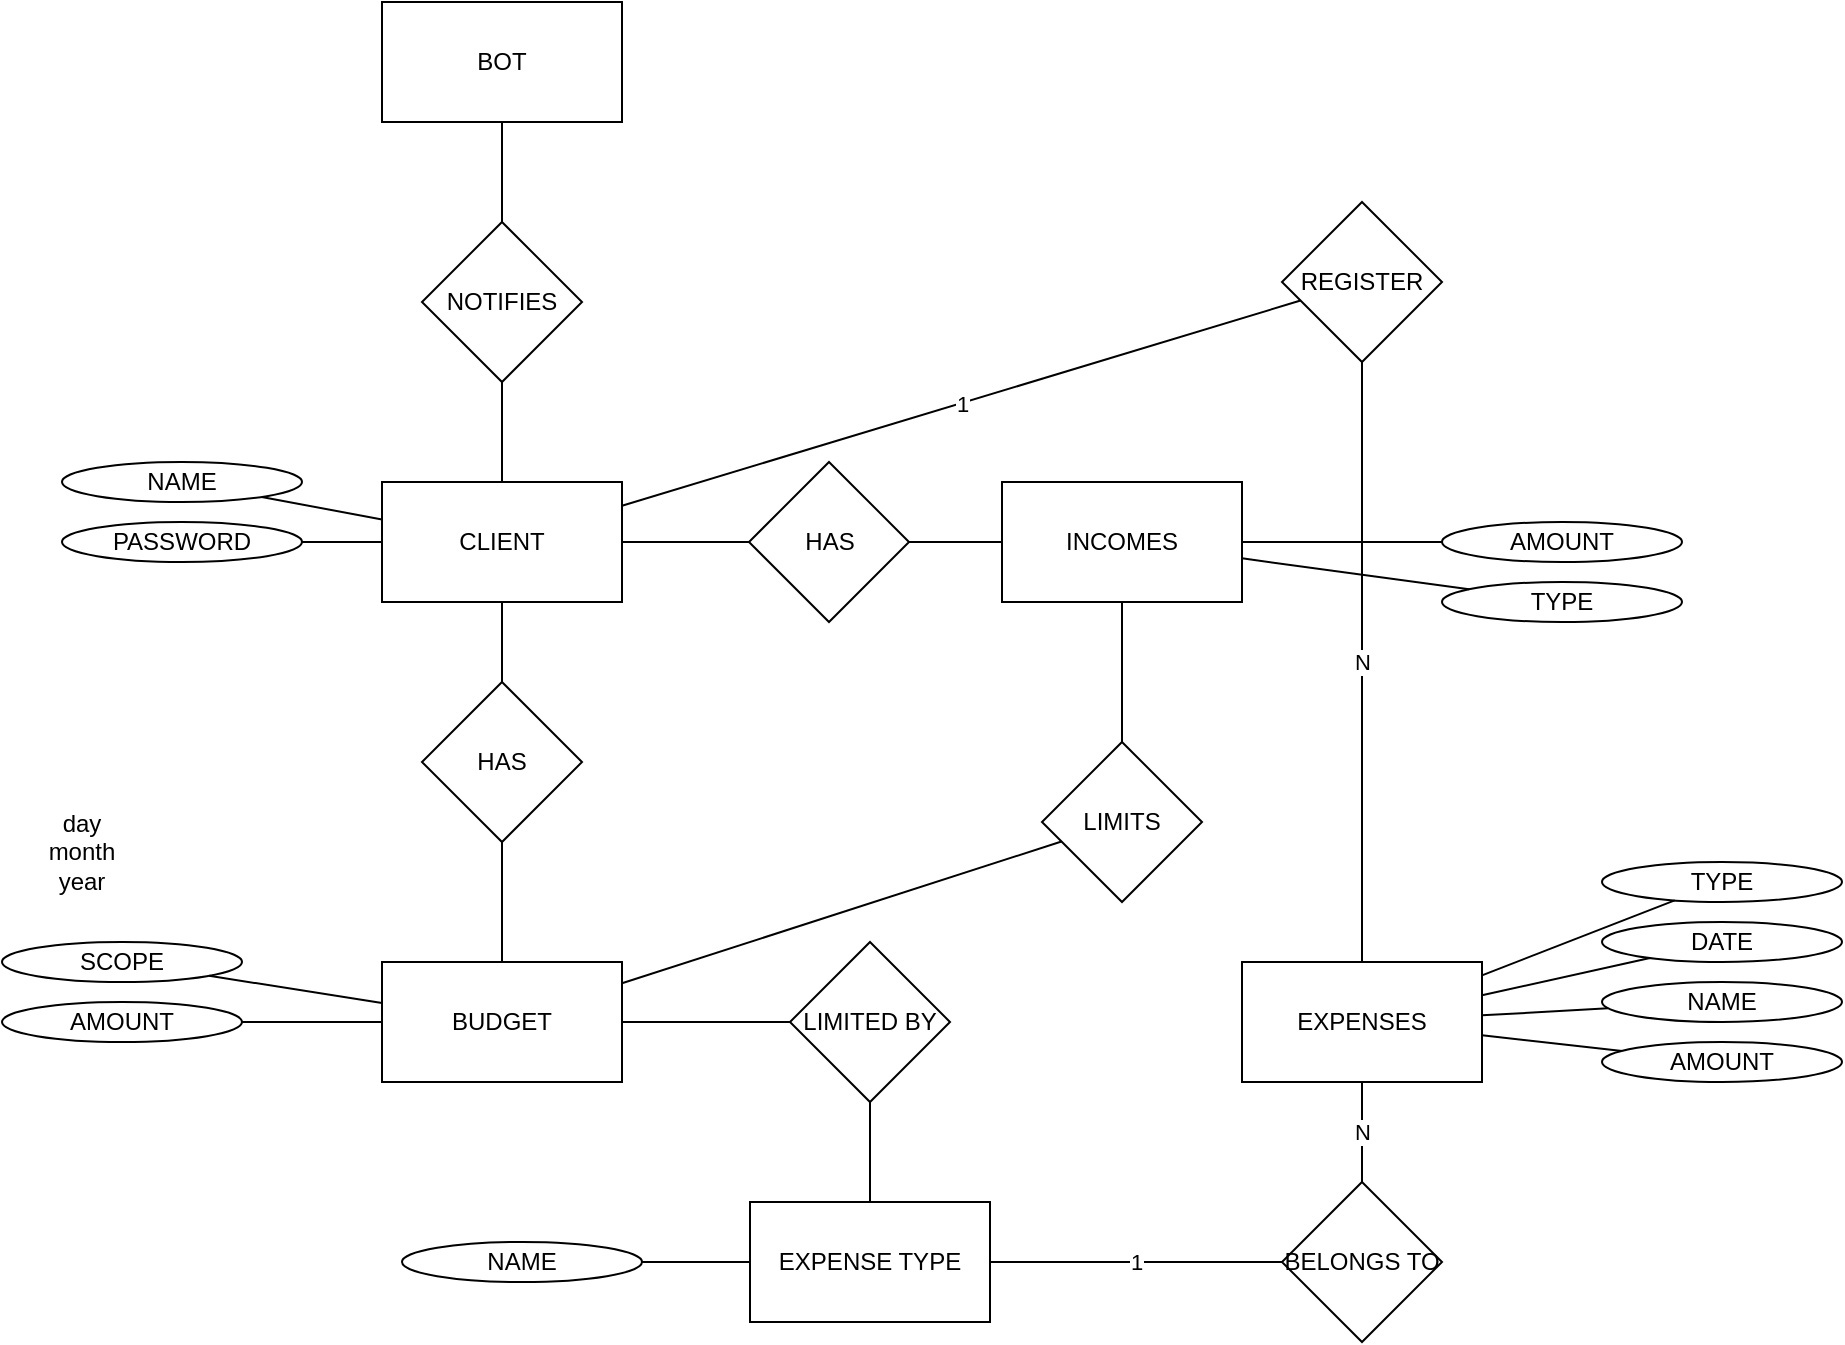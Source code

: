 <mxfile version="22.1.17" type="github">
  <diagram name="Página-1" id="eXcoNcMkqok5e24n9EPG">
    <mxGraphModel dx="1173" dy="1793" grid="1" gridSize="10" guides="1" tooltips="1" connect="1" arrows="1" fold="1" page="1" pageScale="1" pageWidth="827" pageHeight="1169" math="0" shadow="0">
      <root>
        <mxCell id="0" />
        <mxCell id="1" parent="0" />
        <mxCell id="eqWp80rEePnMEvCd93ic-1" value="REGISTER" style="rhombus;whiteSpace=wrap;html=1;" parent="1" vertex="1">
          <mxGeometry x="680" y="-100" width="80" height="80" as="geometry" />
        </mxCell>
        <mxCell id="6Vqh7se-FTjOd30DBpmb-3" style="edgeStyle=orthogonalEdgeStyle;rounded=0;orthogonalLoop=1;jettySize=auto;html=1;endArrow=none;endFill=0;" parent="1" source="eqWp80rEePnMEvCd93ic-2" target="6Vqh7se-FTjOd30DBpmb-2" edge="1">
          <mxGeometry relative="1" as="geometry" />
        </mxCell>
        <mxCell id="eqWp80rEePnMEvCd93ic-2" value="CLIENT" style="rounded=0;whiteSpace=wrap;html=1;" parent="1" vertex="1">
          <mxGeometry x="230" y="40" width="120" height="60" as="geometry" />
        </mxCell>
        <mxCell id="eqWp80rEePnMEvCd93ic-4" value="EXPENSES" style="rounded=0;whiteSpace=wrap;html=1;" parent="1" vertex="1">
          <mxGeometry x="660" y="280" width="120" height="60" as="geometry" />
        </mxCell>
        <mxCell id="6Vqh7se-FTjOd30DBpmb-1" value="BUDGET" style="rounded=0;whiteSpace=wrap;html=1;" parent="1" vertex="1">
          <mxGeometry x="230" y="280" width="120" height="60" as="geometry" />
        </mxCell>
        <mxCell id="6Vqh7se-FTjOd30DBpmb-2" value="HAS" style="rhombus;whiteSpace=wrap;html=1;" parent="1" vertex="1">
          <mxGeometry x="250" y="140" width="80" height="80" as="geometry" />
        </mxCell>
        <mxCell id="6Vqh7se-FTjOd30DBpmb-5" style="edgeStyle=orthogonalEdgeStyle;rounded=0;orthogonalLoop=1;jettySize=auto;html=1;endArrow=none;endFill=0;" parent="1" source="6Vqh7se-FTjOd30DBpmb-1" target="6Vqh7se-FTjOd30DBpmb-2" edge="1">
          <mxGeometry relative="1" as="geometry">
            <mxPoint x="300" y="100" as="sourcePoint" />
            <mxPoint x="340" y="140" as="targetPoint" />
          </mxGeometry>
        </mxCell>
        <mxCell id="6Vqh7se-FTjOd30DBpmb-6" value="1" style="rounded=0;orthogonalLoop=1;jettySize=auto;html=1;endArrow=none;endFill=0;" parent="1" source="eqWp80rEePnMEvCd93ic-1" target="eqWp80rEePnMEvCd93ic-2" edge="1">
          <mxGeometry relative="1" as="geometry">
            <mxPoint x="290" y="250" as="sourcePoint" />
            <mxPoint x="340" y="220" as="targetPoint" />
          </mxGeometry>
        </mxCell>
        <mxCell id="6Vqh7se-FTjOd30DBpmb-7" value="N" style="edgeStyle=orthogonalEdgeStyle;rounded=0;orthogonalLoop=1;jettySize=auto;html=1;endArrow=none;endFill=0;" parent="1" source="eqWp80rEePnMEvCd93ic-1" target="eqWp80rEePnMEvCd93ic-4" edge="1">
          <mxGeometry relative="1" as="geometry">
            <mxPoint x="470" y="130" as="sourcePoint" />
            <mxPoint x="360" y="70" as="targetPoint" />
          </mxGeometry>
        </mxCell>
        <mxCell id="6Vqh7se-FTjOd30DBpmb-8" value="LIMITED BY" style="rhombus;whiteSpace=wrap;html=1;" parent="1" vertex="1">
          <mxGeometry x="434" y="270" width="80" height="80" as="geometry" />
        </mxCell>
        <mxCell id="6Vqh7se-FTjOd30DBpmb-9" style="edgeStyle=orthogonalEdgeStyle;rounded=0;orthogonalLoop=1;jettySize=auto;html=1;endArrow=none;endFill=0;" parent="1" source="6Vqh7se-FTjOd30DBpmb-8" target="6Vqh7se-FTjOd30DBpmb-34" edge="1">
          <mxGeometry relative="1" as="geometry">
            <mxPoint x="550" y="130" as="sourcePoint" />
            <mxPoint x="680" y="280" as="targetPoint" />
          </mxGeometry>
        </mxCell>
        <mxCell id="6Vqh7se-FTjOd30DBpmb-10" style="edgeStyle=orthogonalEdgeStyle;rounded=0;orthogonalLoop=1;jettySize=auto;html=1;endArrow=none;endFill=0;" parent="1" source="6Vqh7se-FTjOd30DBpmb-1" target="6Vqh7se-FTjOd30DBpmb-8" edge="1">
          <mxGeometry relative="1" as="geometry">
            <mxPoint x="520" y="320" as="sourcePoint" />
            <mxPoint x="620" y="310" as="targetPoint" />
          </mxGeometry>
        </mxCell>
        <mxCell id="6Vqh7se-FTjOd30DBpmb-15" value="BOT" style="rounded=0;whiteSpace=wrap;html=1;" parent="1" vertex="1">
          <mxGeometry x="230" y="-200" width="120" height="60" as="geometry" />
        </mxCell>
        <mxCell id="6Vqh7se-FTjOd30DBpmb-16" value="NOTIFIES" style="rhombus;whiteSpace=wrap;html=1;" parent="1" vertex="1">
          <mxGeometry x="250" y="-90" width="80" height="80" as="geometry" />
        </mxCell>
        <mxCell id="6Vqh7se-FTjOd30DBpmb-17" style="edgeStyle=orthogonalEdgeStyle;rounded=0;orthogonalLoop=1;jettySize=auto;html=1;endArrow=none;endFill=0;" parent="1" source="6Vqh7se-FTjOd30DBpmb-16" target="eqWp80rEePnMEvCd93ic-2" edge="1">
          <mxGeometry relative="1" as="geometry">
            <mxPoint x="520" y="130" as="sourcePoint" />
            <mxPoint x="360" y="70" as="targetPoint" />
          </mxGeometry>
        </mxCell>
        <mxCell id="6Vqh7se-FTjOd30DBpmb-18" style="edgeStyle=orthogonalEdgeStyle;rounded=0;orthogonalLoop=1;jettySize=auto;html=1;endArrow=none;endFill=0;" parent="1" source="6Vqh7se-FTjOd30DBpmb-16" target="6Vqh7se-FTjOd30DBpmb-15" edge="1">
          <mxGeometry relative="1" as="geometry">
            <mxPoint x="570" y="10" as="sourcePoint" />
            <mxPoint x="480" y="80" as="targetPoint" />
          </mxGeometry>
        </mxCell>
        <mxCell id="6Vqh7se-FTjOd30DBpmb-19" value="SCOPE" style="ellipse;whiteSpace=wrap;html=1;" parent="1" vertex="1">
          <mxGeometry x="40" y="270" width="120" height="20" as="geometry" />
        </mxCell>
        <mxCell id="6Vqh7se-FTjOd30DBpmb-20" style="rounded=0;orthogonalLoop=1;jettySize=auto;html=1;endArrow=none;endFill=0;" parent="1" source="6Vqh7se-FTjOd30DBpmb-1" target="6Vqh7se-FTjOd30DBpmb-19" edge="1">
          <mxGeometry relative="1" as="geometry">
            <mxPoint x="300" y="290" as="sourcePoint" />
            <mxPoint x="300" y="230" as="targetPoint" />
          </mxGeometry>
        </mxCell>
        <mxCell id="6Vqh7se-FTjOd30DBpmb-21" value="AMOUNT" style="ellipse;whiteSpace=wrap;html=1;" parent="1" vertex="1">
          <mxGeometry x="40" y="300" width="120" height="20" as="geometry" />
        </mxCell>
        <mxCell id="6Vqh7se-FTjOd30DBpmb-22" style="rounded=0;orthogonalLoop=1;jettySize=auto;html=1;endArrow=none;endFill=0;" parent="1" source="6Vqh7se-FTjOd30DBpmb-1" target="6Vqh7se-FTjOd30DBpmb-21" edge="1">
          <mxGeometry relative="1" as="geometry">
            <mxPoint x="240" y="311" as="sourcePoint" />
            <mxPoint x="154" y="297" as="targetPoint" />
          </mxGeometry>
        </mxCell>
        <mxCell id="6Vqh7se-FTjOd30DBpmb-23" value="DATE" style="ellipse;whiteSpace=wrap;html=1;" parent="1" vertex="1">
          <mxGeometry x="840" y="260" width="120" height="20" as="geometry" />
        </mxCell>
        <mxCell id="6Vqh7se-FTjOd30DBpmb-24" style="rounded=0;orthogonalLoop=1;jettySize=auto;html=1;endArrow=none;endFill=0;" parent="1" source="eqWp80rEePnMEvCd93ic-4" target="6Vqh7se-FTjOd30DBpmb-23" edge="1">
          <mxGeometry relative="1" as="geometry">
            <mxPoint x="1040" y="290" as="sourcePoint" />
            <mxPoint x="964" y="277" as="targetPoint" />
          </mxGeometry>
        </mxCell>
        <mxCell id="6Vqh7se-FTjOd30DBpmb-25" value="NAME" style="ellipse;whiteSpace=wrap;html=1;" parent="1" vertex="1">
          <mxGeometry x="70" y="30" width="120" height="20" as="geometry" />
        </mxCell>
        <mxCell id="6Vqh7se-FTjOd30DBpmb-26" style="rounded=0;orthogonalLoop=1;jettySize=auto;html=1;endArrow=none;endFill=0;" parent="1" source="eqWp80rEePnMEvCd93ic-2" target="6Vqh7se-FTjOd30DBpmb-25" edge="1">
          <mxGeometry relative="1" as="geometry">
            <mxPoint x="604" y="150" as="sourcePoint" />
            <mxPoint x="528" y="137" as="targetPoint" />
          </mxGeometry>
        </mxCell>
        <mxCell id="6Vqh7se-FTjOd30DBpmb-30" value="NAME" style="ellipse;whiteSpace=wrap;html=1;" parent="1" vertex="1">
          <mxGeometry x="840" y="290" width="120" height="20" as="geometry" />
        </mxCell>
        <mxCell id="6Vqh7se-FTjOd30DBpmb-31" style="rounded=0;orthogonalLoop=1;jettySize=auto;html=1;endArrow=none;endFill=0;" parent="1" source="eqWp80rEePnMEvCd93ic-4" target="6Vqh7se-FTjOd30DBpmb-30" edge="1">
          <mxGeometry relative="1" as="geometry">
            <mxPoint x="800" y="323" as="sourcePoint" />
            <mxPoint x="984" y="297" as="targetPoint" />
          </mxGeometry>
        </mxCell>
        <mxCell id="6Vqh7se-FTjOd30DBpmb-32" value="AMOUNT" style="ellipse;whiteSpace=wrap;html=1;" parent="1" vertex="1">
          <mxGeometry x="840" y="320" width="120" height="20" as="geometry" />
        </mxCell>
        <mxCell id="6Vqh7se-FTjOd30DBpmb-33" style="rounded=0;orthogonalLoop=1;jettySize=auto;html=1;endArrow=none;endFill=0;" parent="1" source="eqWp80rEePnMEvCd93ic-4" target="6Vqh7se-FTjOd30DBpmb-32" edge="1">
          <mxGeometry relative="1" as="geometry">
            <mxPoint x="810" y="333" as="sourcePoint" />
            <mxPoint x="994" y="307" as="targetPoint" />
          </mxGeometry>
        </mxCell>
        <mxCell id="6Vqh7se-FTjOd30DBpmb-34" value="EXPENSE TYPE" style="rounded=0;whiteSpace=wrap;html=1;" parent="1" vertex="1">
          <mxGeometry x="414" y="400" width="120" height="60" as="geometry" />
        </mxCell>
        <mxCell id="6Vqh7se-FTjOd30DBpmb-35" value="BELONGS TO" style="rhombus;whiteSpace=wrap;html=1;" parent="1" vertex="1">
          <mxGeometry x="680" y="390" width="80" height="80" as="geometry" />
        </mxCell>
        <mxCell id="6Vqh7se-FTjOd30DBpmb-36" value="N" style="edgeStyle=orthogonalEdgeStyle;rounded=0;orthogonalLoop=1;jettySize=auto;html=1;endArrow=none;endFill=0;" parent="1" source="6Vqh7se-FTjOd30DBpmb-35" target="eqWp80rEePnMEvCd93ic-4" edge="1">
          <mxGeometry relative="1" as="geometry">
            <mxPoint x="570" y="320" as="sourcePoint" />
            <mxPoint x="670" y="320" as="targetPoint" />
          </mxGeometry>
        </mxCell>
        <mxCell id="6Vqh7se-FTjOd30DBpmb-37" value="1" style="edgeStyle=orthogonalEdgeStyle;rounded=0;orthogonalLoop=1;jettySize=auto;html=1;endArrow=none;endFill=0;" parent="1" source="6Vqh7se-FTjOd30DBpmb-35" target="6Vqh7se-FTjOd30DBpmb-34" edge="1">
          <mxGeometry relative="1" as="geometry">
            <mxPoint x="680" y="380" as="sourcePoint" />
            <mxPoint x="680" y="350" as="targetPoint" />
          </mxGeometry>
        </mxCell>
        <mxCell id="6Vqh7se-FTjOd30DBpmb-38" value="NAME" style="ellipse;whiteSpace=wrap;html=1;" parent="1" vertex="1">
          <mxGeometry x="240" y="420" width="120" height="20" as="geometry" />
        </mxCell>
        <mxCell id="6Vqh7se-FTjOd30DBpmb-39" style="rounded=0;orthogonalLoop=1;jettySize=auto;html=1;endArrow=none;endFill=0;" parent="1" source="6Vqh7se-FTjOd30DBpmb-34" target="6Vqh7se-FTjOd30DBpmb-38" edge="1">
          <mxGeometry relative="1" as="geometry">
            <mxPoint x="430" y="430" as="sourcePoint" />
            <mxPoint x="354" y="417" as="targetPoint" />
          </mxGeometry>
        </mxCell>
        <mxCell id="6Vqh7se-FTjOd30DBpmb-41" value="day&lt;br&gt;month&lt;br&gt;year" style="text;html=1;strokeColor=none;fillColor=none;align=center;verticalAlign=middle;whiteSpace=wrap;rounded=0;" parent="1" vertex="1">
          <mxGeometry x="50" y="210" width="60" height="30" as="geometry" />
        </mxCell>
        <mxCell id="6Vqh7se-FTjOd30DBpmb-42" value="INCOMES" style="rounded=0;whiteSpace=wrap;html=1;" parent="1" vertex="1">
          <mxGeometry x="540" y="40" width="120" height="60" as="geometry" />
        </mxCell>
        <mxCell id="6Vqh7se-FTjOd30DBpmb-43" value="HAS" style="rhombus;whiteSpace=wrap;html=1;" parent="1" vertex="1">
          <mxGeometry x="413.5" y="30" width="80" height="80" as="geometry" />
        </mxCell>
        <mxCell id="6Vqh7se-FTjOd30DBpmb-44" style="edgeStyle=orthogonalEdgeStyle;rounded=0;orthogonalLoop=1;jettySize=auto;html=1;endArrow=none;endFill=0;" parent="1" source="6Vqh7se-FTjOd30DBpmb-43" target="6Vqh7se-FTjOd30DBpmb-42" edge="1">
          <mxGeometry relative="1" as="geometry">
            <mxPoint x="300" y="-80" as="sourcePoint" />
            <mxPoint x="300" y="-130" as="targetPoint" />
          </mxGeometry>
        </mxCell>
        <mxCell id="6Vqh7se-FTjOd30DBpmb-45" style="edgeStyle=orthogonalEdgeStyle;rounded=0;orthogonalLoop=1;jettySize=auto;html=1;endArrow=none;endFill=0;" parent="1" source="eqWp80rEePnMEvCd93ic-2" target="6Vqh7se-FTjOd30DBpmb-43" edge="1">
          <mxGeometry relative="1" as="geometry">
            <mxPoint x="470" y="-10" as="sourcePoint" />
            <mxPoint x="560" y="-70" as="targetPoint" />
          </mxGeometry>
        </mxCell>
        <mxCell id="6Vqh7se-FTjOd30DBpmb-46" value="LIMITS" style="rhombus;whiteSpace=wrap;html=1;" parent="1" vertex="1">
          <mxGeometry x="560" y="170" width="80" height="80" as="geometry" />
        </mxCell>
        <mxCell id="6Vqh7se-FTjOd30DBpmb-47" style="edgeStyle=orthogonalEdgeStyle;rounded=0;orthogonalLoop=1;jettySize=auto;html=1;endArrow=none;endFill=0;" parent="1" source="6Vqh7se-FTjOd30DBpmb-46" target="6Vqh7se-FTjOd30DBpmb-42" edge="1">
          <mxGeometry relative="1" as="geometry">
            <mxPoint x="504" y="80" as="sourcePoint" />
            <mxPoint x="544" y="80" as="targetPoint" />
          </mxGeometry>
        </mxCell>
        <mxCell id="6Vqh7se-FTjOd30DBpmb-49" style="rounded=0;orthogonalLoop=1;jettySize=auto;html=1;endArrow=none;endFill=0;" parent="1" source="6Vqh7se-FTjOd30DBpmb-46" target="6Vqh7se-FTjOd30DBpmb-1" edge="1">
          <mxGeometry relative="1" as="geometry">
            <mxPoint x="580" y="170" as="sourcePoint" />
            <mxPoint x="604" y="110" as="targetPoint" />
          </mxGeometry>
        </mxCell>
        <mxCell id="6Vqh7se-FTjOd30DBpmb-50" value="AMOUNT" style="ellipse;whiteSpace=wrap;html=1;" parent="1" vertex="1">
          <mxGeometry x="760" y="60" width="120" height="20" as="geometry" />
        </mxCell>
        <mxCell id="6Vqh7se-FTjOd30DBpmb-51" style="rounded=0;orthogonalLoop=1;jettySize=auto;html=1;endArrow=none;endFill=0;" parent="1" source="6Vqh7se-FTjOd30DBpmb-42" target="6Vqh7se-FTjOd30DBpmb-50" edge="1">
          <mxGeometry relative="1" as="geometry">
            <mxPoint x="619" y="-5" as="sourcePoint" />
            <mxPoint x="912" y="92" as="targetPoint" />
          </mxGeometry>
        </mxCell>
        <mxCell id="6Vqh7se-FTjOd30DBpmb-52" value="TYPE" style="ellipse;whiteSpace=wrap;html=1;" parent="1" vertex="1">
          <mxGeometry x="760" y="90" width="120" height="20" as="geometry" />
        </mxCell>
        <mxCell id="6Vqh7se-FTjOd30DBpmb-53" style="rounded=0;orthogonalLoop=1;jettySize=auto;html=1;endArrow=none;endFill=0;" parent="1" source="6Vqh7se-FTjOd30DBpmb-42" target="6Vqh7se-FTjOd30DBpmb-52" edge="1">
          <mxGeometry relative="1" as="geometry">
            <mxPoint x="629" y="5" as="sourcePoint" />
            <mxPoint x="922" y="102" as="targetPoint" />
          </mxGeometry>
        </mxCell>
        <mxCell id="L2RxXaKp2fQqrixH4Isq-1" value="PASSWORD" style="ellipse;whiteSpace=wrap;html=1;" vertex="1" parent="1">
          <mxGeometry x="70" y="60" width="120" height="20" as="geometry" />
        </mxCell>
        <mxCell id="L2RxXaKp2fQqrixH4Isq-2" style="rounded=0;orthogonalLoop=1;jettySize=auto;html=1;endArrow=none;endFill=0;" edge="1" parent="1" source="eqWp80rEePnMEvCd93ic-2" target="L2RxXaKp2fQqrixH4Isq-1">
          <mxGeometry relative="1" as="geometry">
            <mxPoint x="240" y="69" as="sourcePoint" />
            <mxPoint x="150" y="70" as="targetPoint" />
          </mxGeometry>
        </mxCell>
        <mxCell id="L2RxXaKp2fQqrixH4Isq-3" value="TYPE" style="ellipse;whiteSpace=wrap;html=1;" vertex="1" parent="1">
          <mxGeometry x="840" y="230" width="120" height="20" as="geometry" />
        </mxCell>
        <mxCell id="L2RxXaKp2fQqrixH4Isq-4" style="rounded=0;orthogonalLoop=1;jettySize=auto;html=1;endArrow=none;endFill=0;" edge="1" parent="1" source="eqWp80rEePnMEvCd93ic-4" target="L2RxXaKp2fQqrixH4Isq-3">
          <mxGeometry relative="1" as="geometry">
            <mxPoint x="790" y="307" as="sourcePoint" />
            <mxPoint x="874" y="288" as="targetPoint" />
          </mxGeometry>
        </mxCell>
      </root>
    </mxGraphModel>
  </diagram>
</mxfile>
